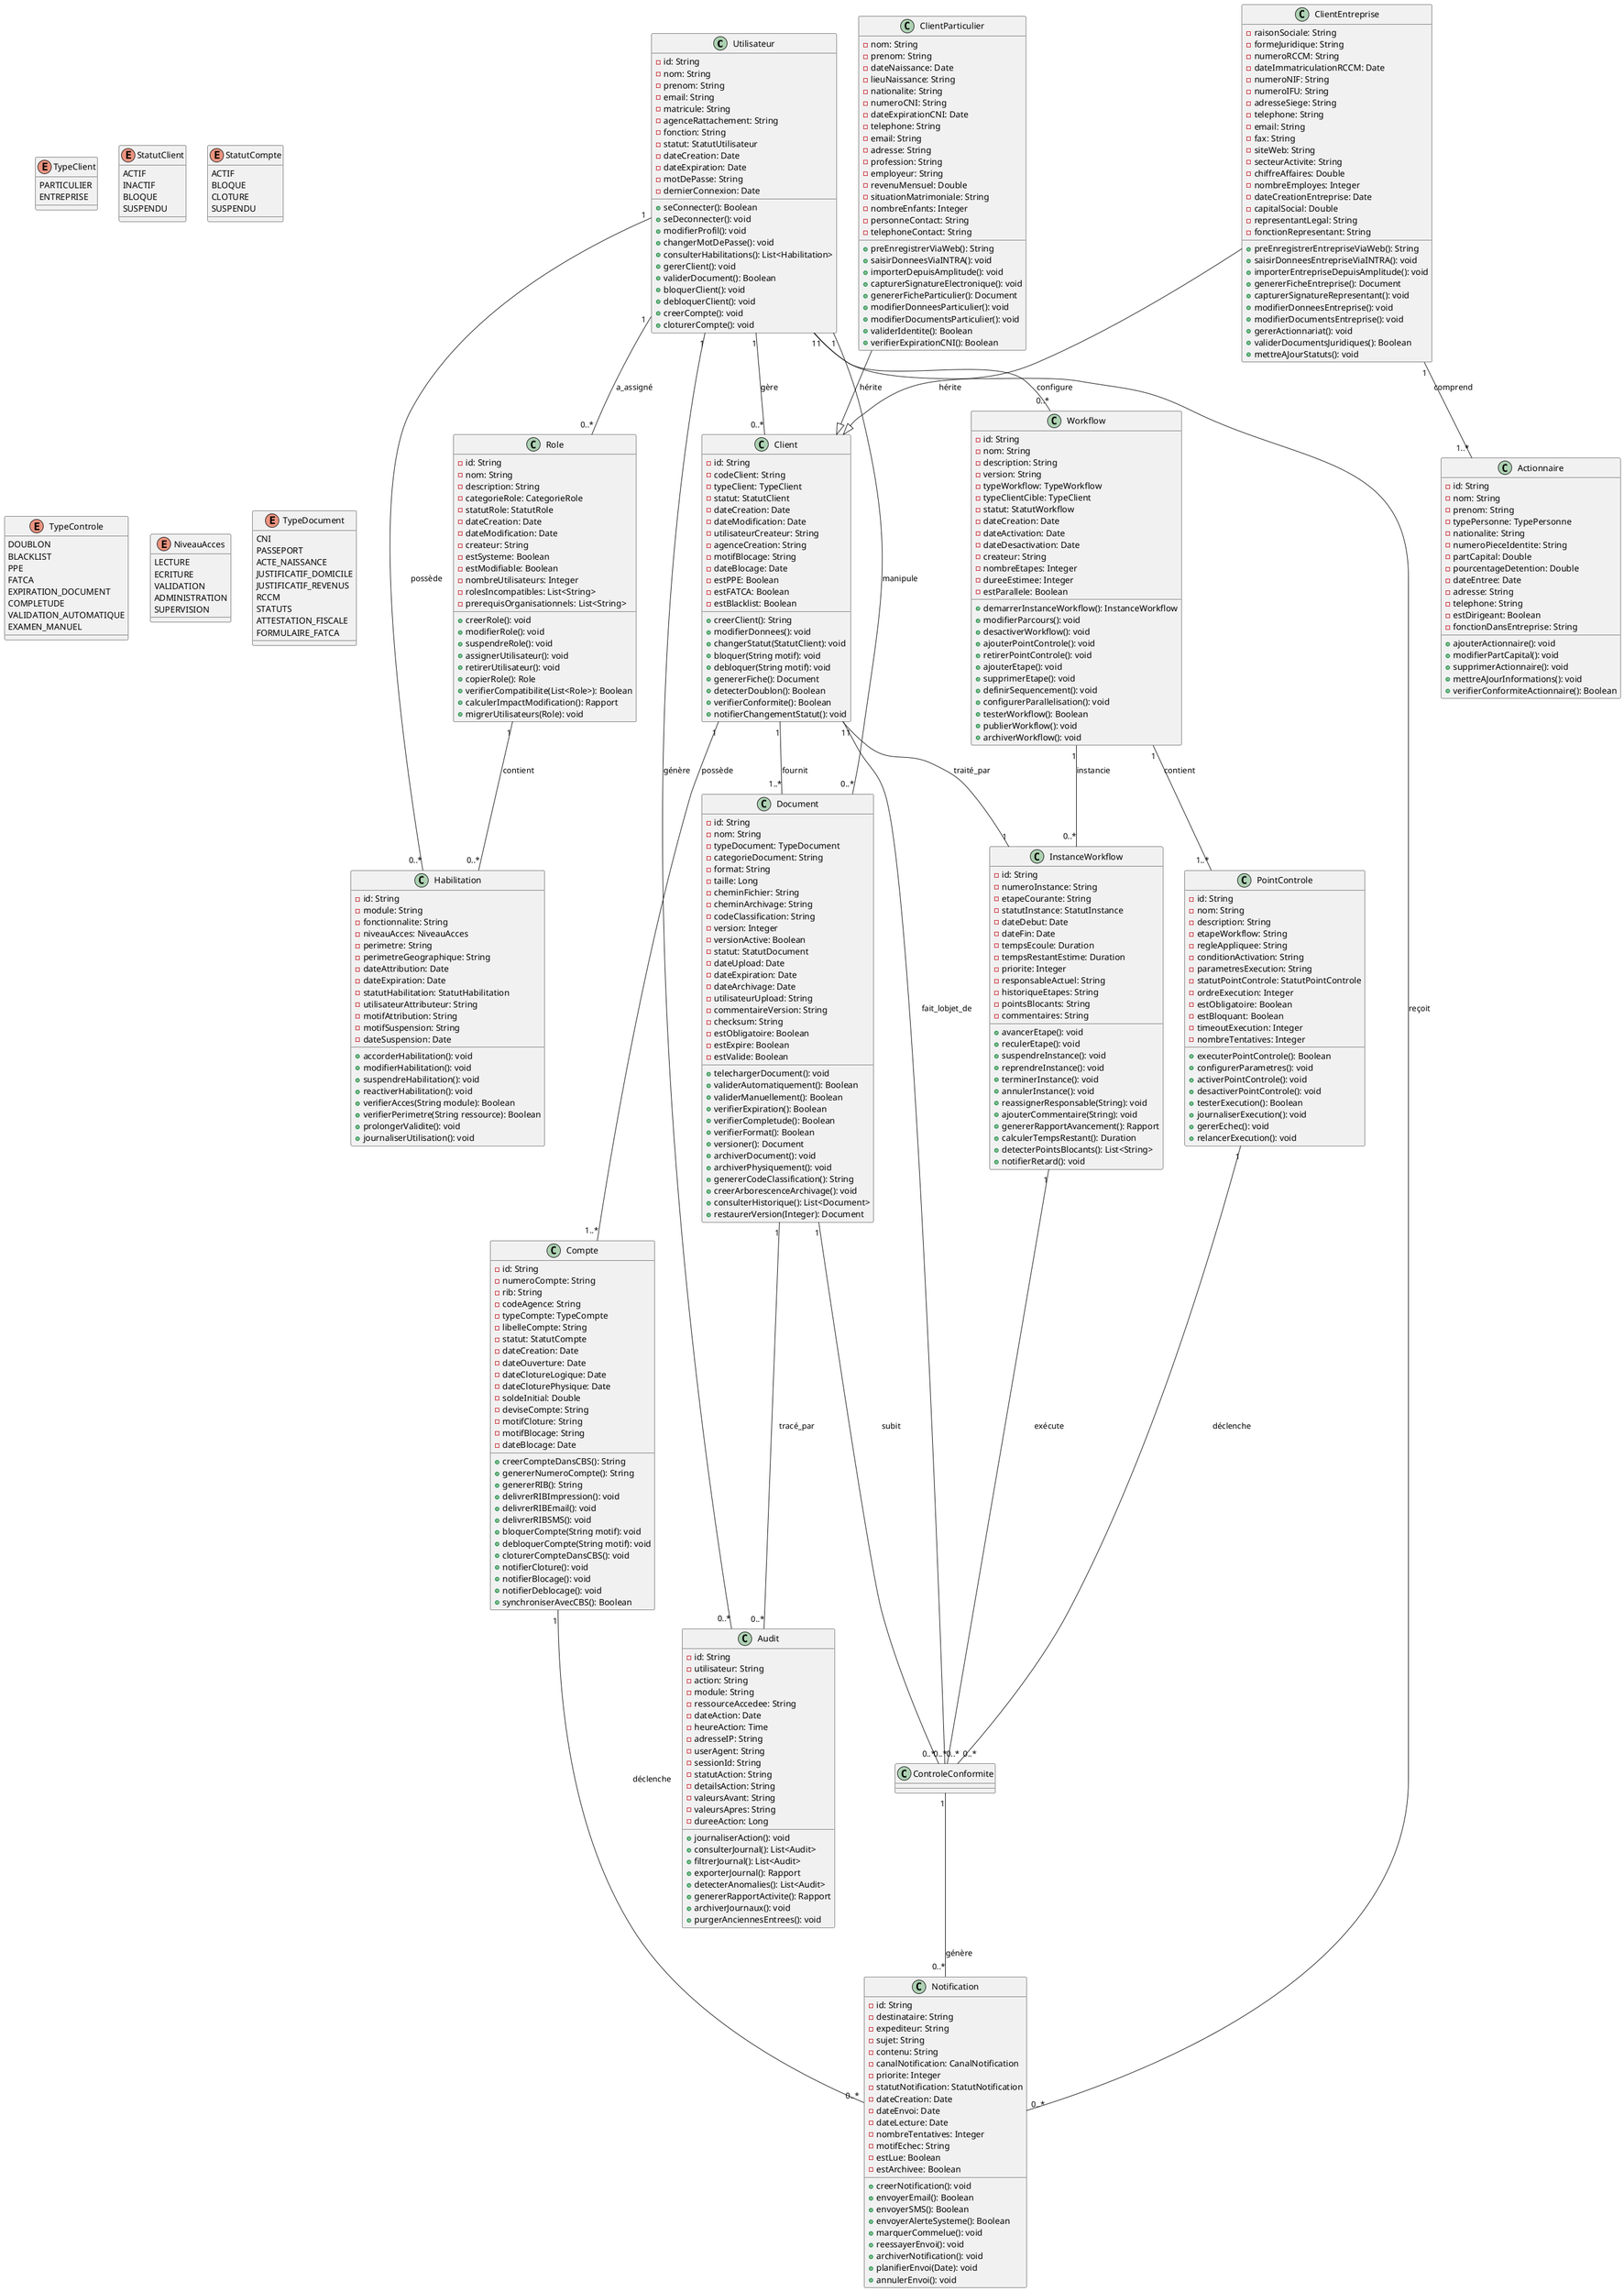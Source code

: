 @startuml D_KYC GEN
' Classes principales avec tous les détails

class Utilisateur {
  - id: String
  - nom: String
  - prenom: String
  - email: String
  - matricule: String
  - agenceRattachement: String
  - fonction: String
  - statut: StatutUtilisateur
  - dateCreation: Date
  - dateExpiration: Date
  - motDePasse: String
  - dernierConnexion: Date
  + seConnecter(): Boolean
  + seDeconnecter(): void
  + modifierProfil(): void
  + changerMotDePasse(): void
  + consulterHabilitations(): List<Habilitation>
  + gererClient(): void
  + validerDocument(): Boolean
  + bloquerClient(): void
  + debloquerClient(): void
  + creerCompte(): void
  + cloturerCompte(): void
}

class Client {
  - id: String
  - codeClient: String
  - typeClient: TypeClient
  - statut: StatutClient
  - dateCreation: Date
  - dateModification: Date
  - utilisateurCreateur: String
  - agenceCreation: String
  - motifBlocage: String
  - dateBlocage: Date
  - estPPE: Boolean
  - estFATCA: Boolean
  - estBlacklist: Boolean
  + creerClient(): String
  + modifierDonnees(): void
  + changerStatut(StatutClient): void
  + bloquer(String motif): void
  + debloquer(String motif): void
  + genererFiche(): Document
  + detecterDoublon(): Boolean
  + verifierConformite(): Boolean
  + notifierChangementStatut(): void
}

class ClientParticulier {
  - nom: String
  - prenom: String
  - dateNaissance: Date
  - lieuNaissance: String
  - nationalite: String
  - numeroCNI: String
  - dateExpirationCNI: Date
  - telephone: String
  - email: String
  - adresse: String
  - profession: String
  - employeur: String
  - revenuMensuel: Double
  - situationMatrimoniale: String
  - nombreEnfants: Integer
  - personneContact: String
  - telephoneContact: String
  + preEnregistrerViaWeb(): String
  + saisirDonneesViaINTRA(): void
  + importerDepuisAmplitude(): void
  + capturerSignatureElectronique(): void
  + genererFicheParticulier(): Document
  + modifierDonneesParticulier(): void
  + modifierDocumentsParticulier(): void
  + validerIdentite(): Boolean
  + verifierExpirationCNI(): Boolean
}

class ClientEntreprise {
  - raisonSociale: String
  - formeJuridique: String
  - numeroRCCM: String
  - dateImmatriculationRCCM: Date
  - numeroNIF: String
  - numeroIFU: String
  - adresseSiege: String
  - telephone: String
  - email: String
  - fax: String
  - siteWeb: String
  - secteurActivite: String
  - chiffreAffaires: Double
  - nombreEmployes: Integer
  - dateCreationEntreprise: Date
  - capitalSocial: Double
  - representantLegal: String
  - fonctionRepresentant: String
  + preEnregistrerEntrepriseViaWeb(): String
  + saisirDonneesEntrepriseViaINTRA(): void
  + importerEntrepriseDepuisAmplitude(): void
  + genererFicheEntreprise(): Document
  + capturerSignatureRepresentant(): void
  + modifierDonneesEntreprise(): void
  + modifierDocumentsEntreprise(): void
  + gererActionnariat(): void
  + validerDocumentsJuridiques(): Boolean
  + mettreAJourStatuts(): void
}

class Actionnaire {
  - id: String
  - nom: String
  - prenom: String
  - typePersonne: TypePersonne
  - nationalite: String
  - numeroPieceIdentite: String
  - partCapital: Double
  - pourcentageDetention: Double
  - dateEntree: Date
  - adresse: String
  - telephone: String
  - estDirigeant: Boolean
  - fonctionDansEntreprise: String
  + ajouterActionnaire(): void
  + modifierPartCapital(): void
  + supprimerActionnaire(): void
  + mettreAJourInformations(): void
  + verifierConformiteActionnaire(): Boolean
}

class Compte {
  - id: String
  - numeroCompte: String
  - rib: String
  - codeAgence: String
  - typeCompte: TypeCompte
  - libelleCompte: String
  - statut: StatutCompte
  - dateCreation: Date
  - dateOuverture: Date
  - dateClotureLogique: Date
  - dateCloturePhysique: Date
  - soldeInitial: Double
  - deviseCompte: String
  - motifCloture: String
  - motifBlocage: String
  - dateBlocage: Date
  + creerCompteDansCBS(): String
  + genererNumeroCompte(): String
  + genererRIB(): String
  + delivrerRIBImpression(): void
  + delivrerRIBEmail(): void
  + delivrerRIBSMS(): void
  + bloquerCompte(String motif): void
  + debloquerCompte(String motif): void
  + cloturerCompteDansCBS(): void
  + notifierCloture(): void
  + notifierBlocage(): void
  + notifierDeblocage(): void
  + synchroniserAvecCBS(): Boolean
}

class Document {
  - id: String
  - nom: String
  - typeDocument: TypeDocument
  - categorieDocument: String
  - format: String
  - taille: Long
  - cheminFichier: String
  - cheminArchivage: String
  - codeClassification: String
  - version: Integer
  - versionActive: Boolean
  - statut: StatutDocument
  - dateUpload: Date
  - dateExpiration: Date
  - dateArchivage: Date
  - utilisateurUpload: String
  - commentaireVersion: String
  - checksum: String
  - estObligatoire: Boolean
  - estExpire: Boolean
  - estValide: Boolean
  + telechargerDocument(): void
  + validerAutomatiquement(): Boolean
  + validerManuellement(): Boolean
  + verifierExpiration(): Boolean
  + verifierCompletude(): Boolean
  + verifierFormat(): Boolean
  + versioner(): Document
  + archiverDocument(): void
  + archiverPhysiquement(): void
  + genererCodeClassification(): String
  + creerArborescenceArchivage(): void
  + consulterHistorique(): List<Document>
  + restaurerVersion(Integer): Document
}

class Workflow {
  - id: String
  - nom: String
  - description: String
  - version: String
  - typeWorkflow: TypeWorkflow
  - typeClientCible: TypeClient
  - statut: StatutWorkflow
  - dateCreation: Date
  - dateActivation: Date
  - dateDesactivation: Date
  - createur: String
  - nombreEtapes: Integer
  - dureeEstimee: Integer
  - estParallele: Boolean
  + demarrerInstanceWorkflow(): InstanceWorkflow
  + modifierParcours(): void
  + desactiverWorkflow(): void
  + ajouterPointControle(): void
  + retirerPointControle(): void
  + ajouterEtape(): void
  + supprimerEtape(): void
  + definirSequencement(): void
  + configurerParallelisation(): void
  + testerWorkflow(): Boolean
  + publierWorkflow(): void
  + archiverWorkflow(): void
}

class InstanceWorkflow {
  - id: String
  - numeroInstance: String
  - etapeCourante: String
  - statutInstance: StatutInstance
  - dateDebut: Date
  - dateFin: Date
  - tempsEcoule: Duration
  - tempsRestantEstime: Duration
  - priorite: Integer
  - responsableActuel: String
  - historiqueEtapes: String
  - pointsBlocants: String
  - commentaires: String
  + avancerEtape(): void
  + reculerEtape(): void
  + suspendreInstance(): void
  + reprendreInstance(): void
  + terminerInstance(): void
  + annulerInstance(): void
  + reassignerResponsable(String): void
  + ajouterCommentaire(String): void
  + genererRapportAvancement(): Rapport
  + calculerTempsRestant(): Duration
  + detecterPointsBlocants(): List<String>
  + notifierRetard(): void
}

class PointControle {
  - id: String
  - nom: String
  - description: String
  - etapeWorkflow: String
  - regleAppliquee: String
  - conditionActivation: String
  - parametresExecution: String
  - statutPointControle: StatutPointControle
  - ordreExecution: Integer
  - estObligatoire: Boolean
  - estBloquant: Boolean
  - timeoutExecution: Integer
  - nombreTentatives: Integer
  + executerPointControle(): Boolean
  + configurerParametres(): void
  + activerPointControle(): void
  + desactiverPointControle(): void
  + testerExecution(): Boolean
  + journaliserExecution(): void
  + gererEchec(): void
  + relancerExecution(): void
}

class Habilitation {
  - id: String
  - module: String
  - fonctionnalite: String
  - niveauAcces: NiveauAcces
  - perimetre: String
  - perimetreGeographique: String
  - dateAttribution: Date
  - dateExpiration: Date
  - statutHabilitation: StatutHabilitation
  - utilisateurAttributeur: String
  - motifAttribution: String
  - motifSuspension: String
  - dateSuspension: Date
  + accorderHabilitation(): void
  + modifierHabilitation(): void
  + suspendreHabilitation(): void
  + reactiverHabilitation(): void
  + verifierAcces(String module): Boolean
  + verifierPerimetre(String ressource): Boolean
  + prolongerValidite(): void
  + journaliserUtilisation(): void
}

class Role {
  - id: String
  - nom: String
  - description: String
  - categorieRole: CategorieRole
  - statutRole: StatutRole
  - dateCreation: Date
  - dateModification: Date
  - createur: String
  - estSysteme: Boolean
  - estModifiable: Boolean
  - nombreUtilisateurs: Integer
  - rolesIncompatibles: List<String>
  - prerequisOrganisationnels: List<String>
  + creerRole(): void
  + modifierRole(): void
  + suspendreRole(): void
  + assignerUtilisateur(): void
  + retirerUtilisateur(): void
  + copierRole(): Role
  + verifierCompatibilite(List<Role>): Boolean
  + calculerImpactModification(): Rapport
  + migrerUtilisateurs(Role): void
}

class Notification {
  - id: String
  - destinataire: String
  - expediteur: String
  - sujet: String
  - contenu: String
  - canalNotification: CanalNotification
  - priorite: Integer
  - statutNotification: StatutNotification
  - dateCreation: Date
  - dateEnvoi: Date
  - dateLecture: Date
  - nombreTentatives: Integer
  - motifEchec: String
  - estLue: Boolean
  - estArchivee: Boolean
  + creerNotification(): void
  + envoyerEmail(): Boolean
  + envoyerSMS(): Boolean
  + envoyerAlerteSysteme(): Boolean
  + marquerCommelue(): void
  + reessayerEnvoi(): void
  + archiverNotification(): void
  + planifierEnvoi(Date): void
  + annulerEnvoi(): void
}

class Audit {
  - id: String
  - utilisateur: String
  - action: String
  - module: String
  - ressourceAccedee: String
  - dateAction: Date
  - heureAction: Time
  - adresseIP: String
  - userAgent: String
  - sessionId: String
  - statutAction: String
  - detailsAction: String
  - valeursAvant: String
  - valeursApres: String
  - dureeAction: Long
  + journaliserAction(): void
  + consulterJournal(): List<Audit>
  + filtrerJournal(): List<Audit>
  + exporterJournal(): Rapport
  + detecterAnomalies(): List<Audit>
  + genererRapportActivite(): Rapport
  + archiverJournaux(): void
  + purgerAnciennesEntrees(): void
}

' Énumérations principales
enum TypeClient {
  PARTICULIER
  ENTREPRISE
}

enum StatutClient {
  ACTIF
  INACTIF
  BLOQUE
  SUSPENDU
}

enum StatutCompte {
  ACTIF
  BLOQUE
  CLOTURE
  SUSPENDU
}

enum TypeControle {
  DOUBLON
  BLACKLIST
  PPE
  FATCA
  EXPIRATION_DOCUMENT
  COMPLETUDE
  VALIDATION_AUTOMATIQUE
  EXAMEN_MANUEL
}

enum NiveauAcces {
  LECTURE
  ECRITURE
  VALIDATION
  ADMINISTRATION
  SUPERVISION
}

enum TypeDocument {
  CNI
  PASSEPORT
  ACTE_NAISSANCE
  JUSTIFICATIF_DOMICILE
  JUSTIFICATIF_REVENUS
  RCCM
  STATUTS
  ATTESTATION_FISCALE
  FORMULAIRE_FATCA
}

' Relations avec cardinalités et noms explicites
Utilisateur "1" -- "0..*" Client : gère
Utilisateur "1" -- "0..*" Document : manipule
Utilisateur "1" -- "0..*" Workflow : configure
Utilisateur "1" -- "0..*" Habilitation : possède
Utilisateur "1" -- "0..*" Role : a_assigné
Utilisateur "1" -- "0..*" Audit : génère
Utilisateur "1" -- "0..*" Notification : reçoit

Client "1" -- "1..*" Compte : possède
Client "1" -- "1..*" Document : fournit
Client "1" -- "0..*" ControleConformite : fait_lobjet_de
Client "1" -- "1" InstanceWorkflow : traité_par

ClientParticulier --|> Client : hérite
ClientEntreprise --|> Client : hérite

ClientEntreprise "1" -- "1..*" Actionnaire : comprend

Document "1" -- "0..*" ControleConformite : subit
Document "1" -- "0..*" Audit : tracé_par

Compte "1" -- "0..*" Notification : déclenche

Workflow "1" -- "0..*" InstanceWorkflow : instancie
Workflow "1" -- "1..*" PointControle : contient

InstanceWorkflow "1" -- "0..*" ControleConformite : exécute

PointControle "1" -- "0..*" ControleConformite : déclenche

ControleConformite "1" -- "0..*" Notification : génère

Role "1" -- "0..*" Habilitation : contient

@enduml